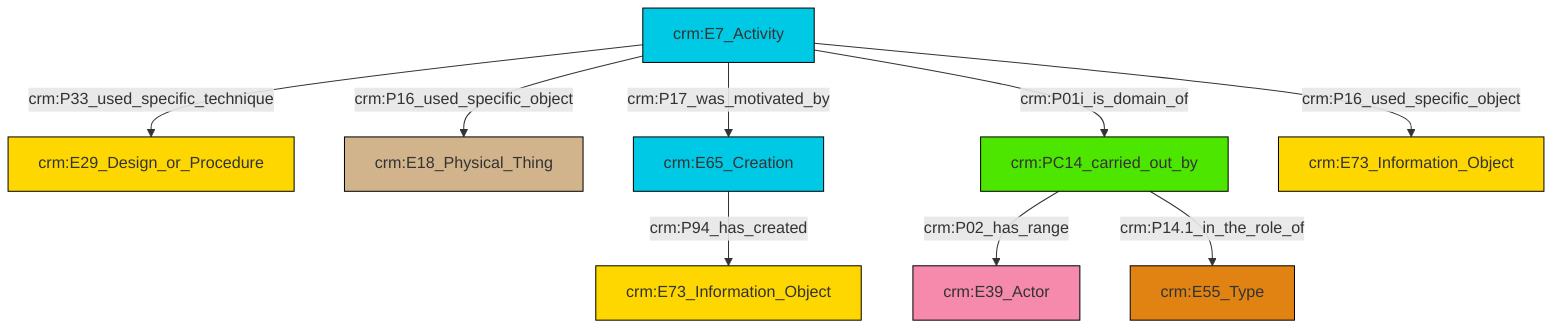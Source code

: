 graph TD
classDef Literal fill:#f2f2f2,stroke:#000000;
classDef CRM_Entity fill:#FFFFFF,stroke:#000000;
classDef Temporal_Entity fill:#00C9E6, stroke:#000000;
classDef Type fill:#E18312, stroke:#000000;
classDef Time-Span fill:#2C9C91, stroke:#000000;
classDef Appellation fill:#FFEB7F, stroke:#000000;
classDef Place fill:#008836, stroke:#000000;
classDef Persistent_Item fill:#B266B2, stroke:#000000;
classDef Conceptual_Object fill:#FFD700, stroke:#000000;
classDef Physical_Thing fill:#D2B48C, stroke:#000000;
classDef Actor fill:#f58aad, stroke:#000000;
classDef PC_Classes fill:#4ce600, stroke:#000000;
classDef Multi fill:#cccccc,stroke:#000000;

10["crm:PC14_carried_out_by"]:::PC_Classes -->|crm:P02_has_range| 2["crm:E39_Actor"]:::Actor
11["crm:E7_Activity"]:::Temporal_Entity -->|crm:P16_used_specific_object| 12["crm:E73_Information_Object"]:::Conceptual_Object
11["crm:E7_Activity"]:::Temporal_Entity -->|crm:P16_used_specific_object| 6["crm:E18_Physical_Thing"]:::Physical_Thing
11["crm:E7_Activity"]:::Temporal_Entity -->|crm:P17_was_motivated_by| 8["crm:E65_Creation"]:::Temporal_Entity
11["crm:E7_Activity"]:::Temporal_Entity -->|crm:P01i_is_domain_of| 10["crm:PC14_carried_out_by"]:::PC_Classes
8["crm:E65_Creation"]:::Temporal_Entity -->|crm:P94_has_created| 0["crm:E73_Information_Object"]:::Conceptual_Object
11["crm:E7_Activity"]:::Temporal_Entity -->|crm:P33_used_specific_technique| 4["crm:E29_Design_or_Procedure"]:::Conceptual_Object
10["crm:PC14_carried_out_by"]:::PC_Classes -->|crm:P14.1_in_the_role_of| 13["crm:E55_Type"]:::Type